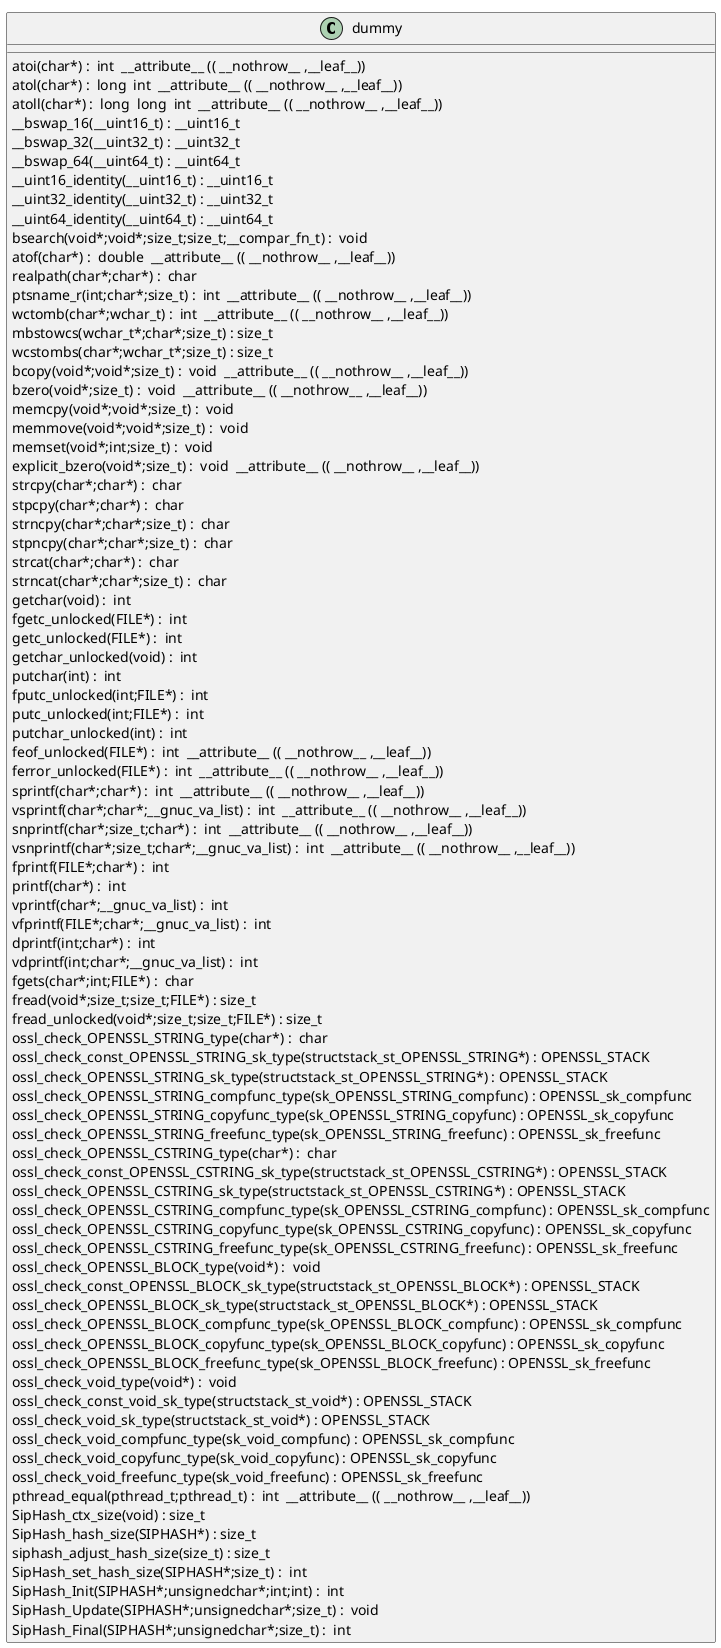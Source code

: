 @startuml
!pragma layout smetana
class dummy {
atoi(char*) :  int  __attribute__ (( __nothrow__ ,__leaf__)) [[[./../../.././qc/crypto/siphash/siphash.c.html#165]]]
atol(char*) :  long  int  __attribute__ (( __nothrow__ ,__leaf__)) [[[./../../.././qc/crypto/siphash/siphash.c.html#170]]]
atoll(char*) :  long  long  int  __attribute__ (( __nothrow__ ,__leaf__)) [[[./../../.././qc/crypto/siphash/siphash.c.html#177]]]
__bswap_16(__uint16_t) : __uint16_t [[[./../../.././qc/crypto/siphash/siphash.c.html#477]]]
__bswap_32(__uint32_t) : __uint32_t [[[./../../.././qc/crypto/siphash/siphash.c.html#492]]]
__bswap_64(__uint64_t) : __uint64_t [[[./../../.././qc/crypto/siphash/siphash.c.html#502]]]
__uint16_identity(__uint16_t) : __uint16_t [[[./../../.././qc/crypto/siphash/siphash.c.html#514]]]
__uint32_identity(__uint32_t) : __uint32_t [[[./../../.././qc/crypto/siphash/siphash.c.html#520]]]
__uint64_identity(__uint64_t) : __uint64_t [[[./../../.././qc/crypto/siphash/siphash.c.html#526]]]
bsearch(void*;void*;size_t;size_t;__compar_fn_t) :  void  [[[./../../.././qc/crypto/siphash/siphash.c.html#1194]]]
atof(char*) :  double  __attribute__ (( __nothrow__ ,__leaf__)) [[[./../../.././qc/crypto/siphash/siphash.c.html#1]]]
realpath(char*;char*) :  char  [[[./../../.././qc/crypto/siphash/siphash.c.html#1]]]
ptsname_r(int;char*;size_t) :  int  __attribute__ (( __nothrow__ ,__leaf__)) [[[./../../.././qc/crypto/siphash/siphash.c.html#1]]]
wctomb(char*;wchar_t) :  int  __attribute__ (( __nothrow__ ,__leaf__)) [[[./../../.././qc/crypto/siphash/siphash.c.html#1]]]
mbstowcs(wchar_t*;char*;size_t) : size_t [[[./../../.././qc/crypto/siphash/siphash.c.html#1]]]
wcstombs(char*;wchar_t*;size_t) : size_t [[[./../../.././qc/crypto/siphash/siphash.c.html#1]]]
bcopy(void*;void*;size_t) :  void  __attribute__ (( __nothrow__ ,__leaf__)) [[[./../../.././qc/crypto/siphash/siphash.c.html#1]]]
bzero(void*;size_t) :  void  __attribute__ (( __nothrow__ ,__leaf__)) [[[./../../.././qc/crypto/siphash/siphash.c.html#1]]]
memcpy(void*;void*;size_t) :  void  [[[./../../.././qc/crypto/siphash/siphash.c.html#1]]]
memmove(void*;void*;size_t) :  void  [[[./../../.././qc/crypto/siphash/siphash.c.html#1]]]
memset(void*;int;size_t) :  void  [[[./../../.././qc/crypto/siphash/siphash.c.html#1]]]
explicit_bzero(void*;size_t) :  void  __attribute__ (( __nothrow__ ,__leaf__)) [[[./../../.././qc/crypto/siphash/siphash.c.html#1]]]
strcpy(char*;char*) :  char  [[[./../../.././qc/crypto/siphash/siphash.c.html#1]]]
stpcpy(char*;char*) :  char  [[[./../../.././qc/crypto/siphash/siphash.c.html#1]]]
strncpy(char*;char*;size_t) :  char  [[[./../../.././qc/crypto/siphash/siphash.c.html#1]]]
stpncpy(char*;char*;size_t) :  char  [[[./../../.././qc/crypto/siphash/siphash.c.html#1]]]
strcat(char*;char*) :  char  [[[./../../.././qc/crypto/siphash/siphash.c.html#1]]]
strncat(char*;char*;size_t) :  char  [[[./../../.././qc/crypto/siphash/siphash.c.html#1]]]
getchar(void) :  int  [[[./../../.././qc/crypto/siphash/siphash.c.html#1]]]
fgetc_unlocked(FILE*) :  int  [[[./../../.././qc/crypto/siphash/siphash.c.html#1]]]
getc_unlocked(FILE*) :  int  [[[./../../.././qc/crypto/siphash/siphash.c.html#1]]]
getchar_unlocked(void) :  int  [[[./../../.././qc/crypto/siphash/siphash.c.html#1]]]
putchar(int) :  int  [[[./../../.././qc/crypto/siphash/siphash.c.html#1]]]
fputc_unlocked(int;FILE*) :  int  [[[./../../.././qc/crypto/siphash/siphash.c.html#1]]]
putc_unlocked(int;FILE*) :  int  [[[./../../.././qc/crypto/siphash/siphash.c.html#1]]]
putchar_unlocked(int) :  int  [[[./../../.././qc/crypto/siphash/siphash.c.html#1]]]
feof_unlocked(FILE*) :  int  __attribute__ (( __nothrow__ ,__leaf__)) [[[./../../.././qc/crypto/siphash/siphash.c.html#1]]]
ferror_unlocked(FILE*) :  int  __attribute__ (( __nothrow__ ,__leaf__)) [[[./../../.././qc/crypto/siphash/siphash.c.html#1]]]
sprintf(char*;char*) :  int  __attribute__ (( __nothrow__ ,__leaf__)) [[[./../../.././qc/crypto/siphash/siphash.c.html#1]]]
vsprintf(char*;char*;__gnuc_va_list) :  int  __attribute__ (( __nothrow__ ,__leaf__)) [[[./../../.././qc/crypto/siphash/siphash.c.html#1]]]
snprintf(char*;size_t;char*) :  int  __attribute__ (( __nothrow__ ,__leaf__)) [[[./../../.././qc/crypto/siphash/siphash.c.html#1]]]
vsnprintf(char*;size_t;char*;__gnuc_va_list) :  int  __attribute__ (( __nothrow__ ,__leaf__)) [[[./../../.././qc/crypto/siphash/siphash.c.html#1]]]
fprintf(FILE*;char*) :  int  [[[./../../.././qc/crypto/siphash/siphash.c.html#1]]]
printf(char*) :  int  [[[./../../.././qc/crypto/siphash/siphash.c.html#1]]]
vprintf(char*;__gnuc_va_list) :  int  [[[./../../.././qc/crypto/siphash/siphash.c.html#1]]]
vfprintf(FILE*;char*;__gnuc_va_list) :  int  [[[./../../.././qc/crypto/siphash/siphash.c.html#1]]]
dprintf(int;char*) :  int  [[[./../../.././qc/crypto/siphash/siphash.c.html#1]]]
vdprintf(int;char*;__gnuc_va_list) :  int  [[[./../../.././qc/crypto/siphash/siphash.c.html#1]]]
fgets(char*;int;FILE*) :  char  [[[./../../.././qc/crypto/siphash/siphash.c.html#1]]]
fread(void*;size_t;size_t;FILE*) : size_t [[[./../../.././qc/crypto/siphash/siphash.c.html#1]]]
fread_unlocked(void*;size_t;size_t;FILE*) : size_t [[[./../../.././qc/crypto/siphash/siphash.c.html#1]]]
ossl_check_OPENSSL_STRING_type(char*) :  char  [[[./../../.././qc/crypto/siphash/siphash.c.html#1]]]
ossl_check_const_OPENSSL_STRING_sk_type(structstack_st_OPENSSL_STRING*) : OPENSSL_STACK [[[./../../.././qc/crypto/siphash/siphash.c.html#1]]]
ossl_check_OPENSSL_STRING_sk_type(structstack_st_OPENSSL_STRING*) : OPENSSL_STACK [[[./../../.././qc/crypto/siphash/siphash.c.html#1]]]
ossl_check_OPENSSL_STRING_compfunc_type(sk_OPENSSL_STRING_compfunc) : OPENSSL_sk_compfunc [[[./../../.././qc/crypto/siphash/siphash.c.html#1]]]
ossl_check_OPENSSL_STRING_copyfunc_type(sk_OPENSSL_STRING_copyfunc) : OPENSSL_sk_copyfunc [[[./../../.././qc/crypto/siphash/siphash.c.html#1]]]
ossl_check_OPENSSL_STRING_freefunc_type(sk_OPENSSL_STRING_freefunc) : OPENSSL_sk_freefunc [[[./../../.././qc/crypto/siphash/siphash.c.html#1]]]
ossl_check_OPENSSL_CSTRING_type(char*) :  char  [[[./../../.././qc/crypto/siphash/siphash.c.html#1]]]
ossl_check_const_OPENSSL_CSTRING_sk_type(structstack_st_OPENSSL_CSTRING*) : OPENSSL_STACK [[[./../../.././qc/crypto/siphash/siphash.c.html#1]]]
ossl_check_OPENSSL_CSTRING_sk_type(structstack_st_OPENSSL_CSTRING*) : OPENSSL_STACK [[[./../../.././qc/crypto/siphash/siphash.c.html#1]]]
ossl_check_OPENSSL_CSTRING_compfunc_type(sk_OPENSSL_CSTRING_compfunc) : OPENSSL_sk_compfunc [[[./../../.././qc/crypto/siphash/siphash.c.html#1]]]
ossl_check_OPENSSL_CSTRING_copyfunc_type(sk_OPENSSL_CSTRING_copyfunc) : OPENSSL_sk_copyfunc [[[./../../.././qc/crypto/siphash/siphash.c.html#1]]]
ossl_check_OPENSSL_CSTRING_freefunc_type(sk_OPENSSL_CSTRING_freefunc) : OPENSSL_sk_freefunc [[[./../../.././qc/crypto/siphash/siphash.c.html#1]]]
ossl_check_OPENSSL_BLOCK_type(void*) :  void  [[[./../../.././qc/crypto/siphash/siphash.c.html#1]]]
ossl_check_const_OPENSSL_BLOCK_sk_type(structstack_st_OPENSSL_BLOCK*) : OPENSSL_STACK [[[./../../.././qc/crypto/siphash/siphash.c.html#1]]]
ossl_check_OPENSSL_BLOCK_sk_type(structstack_st_OPENSSL_BLOCK*) : OPENSSL_STACK [[[./../../.././qc/crypto/siphash/siphash.c.html#1]]]
ossl_check_OPENSSL_BLOCK_compfunc_type(sk_OPENSSL_BLOCK_compfunc) : OPENSSL_sk_compfunc [[[./../../.././qc/crypto/siphash/siphash.c.html#1]]]
ossl_check_OPENSSL_BLOCK_copyfunc_type(sk_OPENSSL_BLOCK_copyfunc) : OPENSSL_sk_copyfunc [[[./../../.././qc/crypto/siphash/siphash.c.html#1]]]
ossl_check_OPENSSL_BLOCK_freefunc_type(sk_OPENSSL_BLOCK_freefunc) : OPENSSL_sk_freefunc [[[./../../.././qc/crypto/siphash/siphash.c.html#1]]]
ossl_check_void_type(void*) :  void  [[[./../../.././qc/crypto/siphash/siphash.c.html#1]]]
ossl_check_const_void_sk_type(structstack_st_void*) : OPENSSL_STACK [[[./../../.././qc/crypto/siphash/siphash.c.html#1]]]
ossl_check_void_sk_type(structstack_st_void*) : OPENSSL_STACK [[[./../../.././qc/crypto/siphash/siphash.c.html#1]]]
ossl_check_void_compfunc_type(sk_void_compfunc) : OPENSSL_sk_compfunc [[[./../../.././qc/crypto/siphash/siphash.c.html#1]]]
ossl_check_void_copyfunc_type(sk_void_copyfunc) : OPENSSL_sk_copyfunc [[[./../../.././qc/crypto/siphash/siphash.c.html#1]]]
ossl_check_void_freefunc_type(sk_void_freefunc) : OPENSSL_sk_freefunc [[[./../../.././qc/crypto/siphash/siphash.c.html#1]]]
pthread_equal(pthread_t;pthread_t) :  int  __attribute__ (( __nothrow__ ,__leaf__)) [[[./../../.././qc/crypto/siphash/siphash.c.html#1]]]
SipHash_ctx_size(void) : size_t [[[./../../.././qc/crypto/siphash/siphash.c.html#1]]]
SipHash_hash_size(SIPHASH*) : size_t [[[./../../.././qc/crypto/siphash/siphash.c.html#1]]]
siphash_adjust_hash_size(size_t) : size_t [[[./../../.././qc/crypto/siphash/siphash.c.html#1]]]
SipHash_set_hash_size(SIPHASH*;size_t) :  int  [[[./../../.././qc/crypto/siphash/siphash.c.html#1]]]
SipHash_Init(SIPHASH*;unsignedchar*;int;int) :  int  [[[./../../.././qc/crypto/siphash/siphash.c.html#1]]]
SipHash_Update(SIPHASH*;unsignedchar*;size_t) :  void  [[[./../../.././qc/crypto/siphash/siphash.c.html#1]]]
SipHash_Final(SIPHASH*;unsignedchar*;size_t) :  int  [[[./../../.././qc/crypto/siphash/siphash.c.html#1]]]
} 
@enduml
